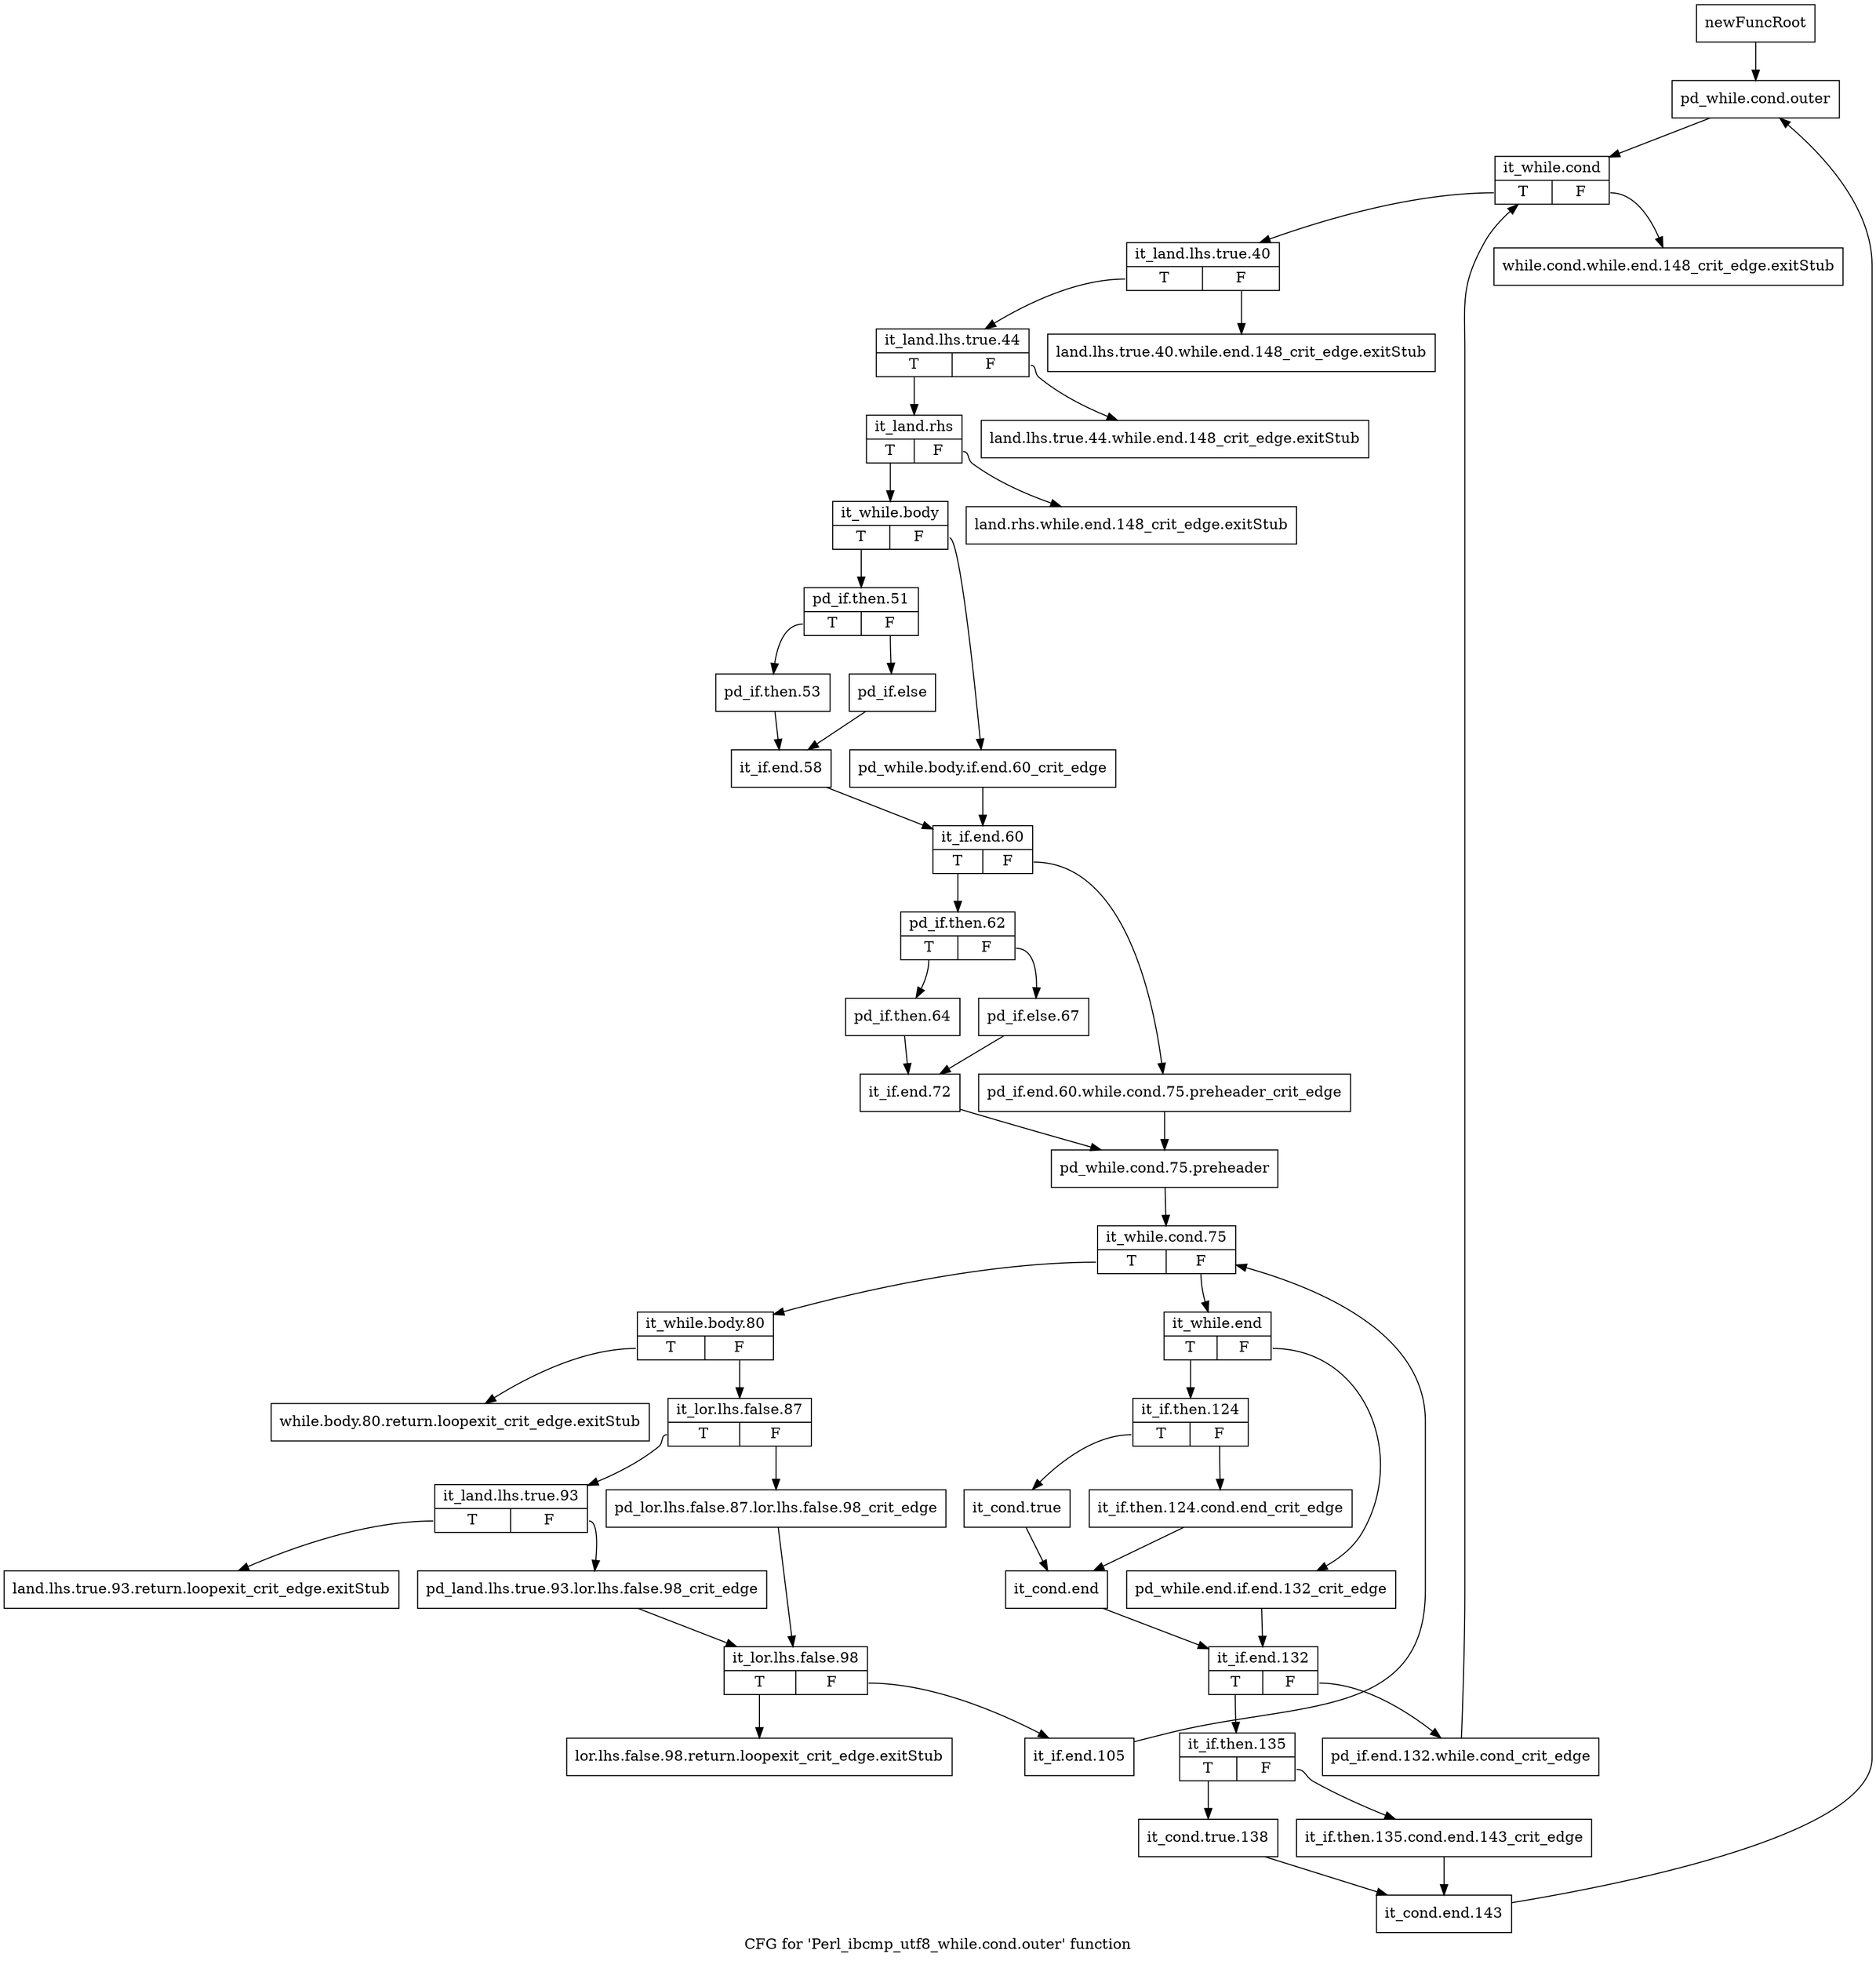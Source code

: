 digraph "CFG for 'Perl_ibcmp_utf8_while.cond.outer' function" {
	label="CFG for 'Perl_ibcmp_utf8_while.cond.outer' function";

	Node0x57f20b0 [shape=record,label="{newFuncRoot}"];
	Node0x57f20b0 -> Node0x57f2330;
	Node0x57f2100 [shape=record,label="{while.cond.while.end.148_crit_edge.exitStub}"];
	Node0x57f2150 [shape=record,label="{land.lhs.true.40.while.end.148_crit_edge.exitStub}"];
	Node0x57f21a0 [shape=record,label="{land.lhs.true.44.while.end.148_crit_edge.exitStub}"];
	Node0x57f21f0 [shape=record,label="{land.rhs.while.end.148_crit_edge.exitStub}"];
	Node0x57f2240 [shape=record,label="{while.body.80.return.loopexit_crit_edge.exitStub}"];
	Node0x57f2290 [shape=record,label="{land.lhs.true.93.return.loopexit_crit_edge.exitStub}"];
	Node0x57f22e0 [shape=record,label="{lor.lhs.false.98.return.loopexit_crit_edge.exitStub}"];
	Node0x57f2330 [shape=record,label="{pd_while.cond.outer}"];
	Node0x57f2330 -> Node0x57f2380;
	Node0x57f2380 [shape=record,label="{it_while.cond|{<s0>T|<s1>F}}"];
	Node0x57f2380:s0 -> Node0x57f23d0;
	Node0x57f2380:s1 -> Node0x57f2100;
	Node0x57f23d0 [shape=record,label="{it_land.lhs.true.40|{<s0>T|<s1>F}}"];
	Node0x57f23d0:s0 -> Node0x57f2420;
	Node0x57f23d0:s1 -> Node0x57f2150;
	Node0x57f2420 [shape=record,label="{it_land.lhs.true.44|{<s0>T|<s1>F}}"];
	Node0x57f2420:s0 -> Node0x57f2470;
	Node0x57f2420:s1 -> Node0x57f21a0;
	Node0x57f2470 [shape=record,label="{it_land.rhs|{<s0>T|<s1>F}}"];
	Node0x57f2470:s0 -> Node0x57f24c0;
	Node0x57f2470:s1 -> Node0x57f21f0;
	Node0x57f24c0 [shape=record,label="{it_while.body|{<s0>T|<s1>F}}"];
	Node0x57f24c0:s0 -> Node0x57f2560;
	Node0x57f24c0:s1 -> Node0x57f2510;
	Node0x57f2510 [shape=record,label="{pd_while.body.if.end.60_crit_edge}"];
	Node0x57f2510 -> Node0x57f26a0;
	Node0x57f2560 [shape=record,label="{pd_if.then.51|{<s0>T|<s1>F}}"];
	Node0x57f2560:s0 -> Node0x57f2600;
	Node0x57f2560:s1 -> Node0x57f25b0;
	Node0x57f25b0 [shape=record,label="{pd_if.else}"];
	Node0x57f25b0 -> Node0x57f2650;
	Node0x57f2600 [shape=record,label="{pd_if.then.53}"];
	Node0x57f2600 -> Node0x57f2650;
	Node0x57f2650 [shape=record,label="{it_if.end.58}"];
	Node0x57f2650 -> Node0x57f26a0;
	Node0x57f26a0 [shape=record,label="{it_if.end.60|{<s0>T|<s1>F}}"];
	Node0x57f26a0:s0 -> Node0x57f2740;
	Node0x57f26a0:s1 -> Node0x57f26f0;
	Node0x57f26f0 [shape=record,label="{pd_if.end.60.while.cond.75.preheader_crit_edge}"];
	Node0x57f26f0 -> Node0x57f2880;
	Node0x57f2740 [shape=record,label="{pd_if.then.62|{<s0>T|<s1>F}}"];
	Node0x57f2740:s0 -> Node0x57f27e0;
	Node0x57f2740:s1 -> Node0x57f2790;
	Node0x57f2790 [shape=record,label="{pd_if.else.67}"];
	Node0x57f2790 -> Node0x57f2830;
	Node0x57f27e0 [shape=record,label="{pd_if.then.64}"];
	Node0x57f27e0 -> Node0x57f2830;
	Node0x57f2830 [shape=record,label="{it_if.end.72}"];
	Node0x57f2830 -> Node0x57f2880;
	Node0x57f2880 [shape=record,label="{pd_while.cond.75.preheader}"];
	Node0x57f2880 -> Node0x57f28d0;
	Node0x57f28d0 [shape=record,label="{it_while.cond.75|{<s0>T|<s1>F}}"];
	Node0x57f28d0:s0 -> Node0x57f2ce0;
	Node0x57f28d0:s1 -> Node0x57f2920;
	Node0x57f2920 [shape=record,label="{it_while.end|{<s0>T|<s1>F}}"];
	Node0x57f2920:s0 -> Node0x57f29c0;
	Node0x57f2920:s1 -> Node0x57f2970;
	Node0x57f2970 [shape=record,label="{pd_while.end.if.end.132_crit_edge}"];
	Node0x57f2970 -> Node0x57f2b00;
	Node0x57f29c0 [shape=record,label="{it_if.then.124|{<s0>T|<s1>F}}"];
	Node0x57f29c0:s0 -> Node0x57f2a60;
	Node0x57f29c0:s1 -> Node0x57f2a10;
	Node0x57f2a10 [shape=record,label="{it_if.then.124.cond.end_crit_edge}"];
	Node0x57f2a10 -> Node0x57f2ab0;
	Node0x57f2a60 [shape=record,label="{it_cond.true}"];
	Node0x57f2a60 -> Node0x57f2ab0;
	Node0x57f2ab0 [shape=record,label="{it_cond.end}"];
	Node0x57f2ab0 -> Node0x57f2b00;
	Node0x57f2b00 [shape=record,label="{it_if.end.132|{<s0>T|<s1>F}}"];
	Node0x57f2b00:s0 -> Node0x57f2ba0;
	Node0x57f2b00:s1 -> Node0x57f2b50;
	Node0x57f2b50 [shape=record,label="{pd_if.end.132.while.cond_crit_edge}"];
	Node0x57f2b50 -> Node0x57f2380;
	Node0x57f2ba0 [shape=record,label="{it_if.then.135|{<s0>T|<s1>F}}"];
	Node0x57f2ba0:s0 -> Node0x57f2c40;
	Node0x57f2ba0:s1 -> Node0x57f2bf0;
	Node0x57f2bf0 [shape=record,label="{it_if.then.135.cond.end.143_crit_edge}"];
	Node0x57f2bf0 -> Node0x57f2c90;
	Node0x57f2c40 [shape=record,label="{it_cond.true.138}"];
	Node0x57f2c40 -> Node0x57f2c90;
	Node0x57f2c90 [shape=record,label="{it_cond.end.143}"];
	Node0x57f2c90 -> Node0x57f2330;
	Node0x57f2ce0 [shape=record,label="{it_while.body.80|{<s0>T|<s1>F}}"];
	Node0x57f2ce0:s0 -> Node0x57f2240;
	Node0x57f2ce0:s1 -> Node0x57f2d30;
	Node0x57f2d30 [shape=record,label="{it_lor.lhs.false.87|{<s0>T|<s1>F}}"];
	Node0x57f2d30:s0 -> Node0x57f2dd0;
	Node0x57f2d30:s1 -> Node0x57f2d80;
	Node0x57f2d80 [shape=record,label="{pd_lor.lhs.false.87.lor.lhs.false.98_crit_edge}"];
	Node0x57f2d80 -> Node0x57f2e70;
	Node0x57f2dd0 [shape=record,label="{it_land.lhs.true.93|{<s0>T|<s1>F}}"];
	Node0x57f2dd0:s0 -> Node0x57f2290;
	Node0x57f2dd0:s1 -> Node0x57f2e20;
	Node0x57f2e20 [shape=record,label="{pd_land.lhs.true.93.lor.lhs.false.98_crit_edge}"];
	Node0x57f2e20 -> Node0x57f2e70;
	Node0x57f2e70 [shape=record,label="{it_lor.lhs.false.98|{<s0>T|<s1>F}}"];
	Node0x57f2e70:s0 -> Node0x57f22e0;
	Node0x57f2e70:s1 -> Node0x57f2ec0;
	Node0x57f2ec0 [shape=record,label="{it_if.end.105}"];
	Node0x57f2ec0 -> Node0x57f28d0;
}
